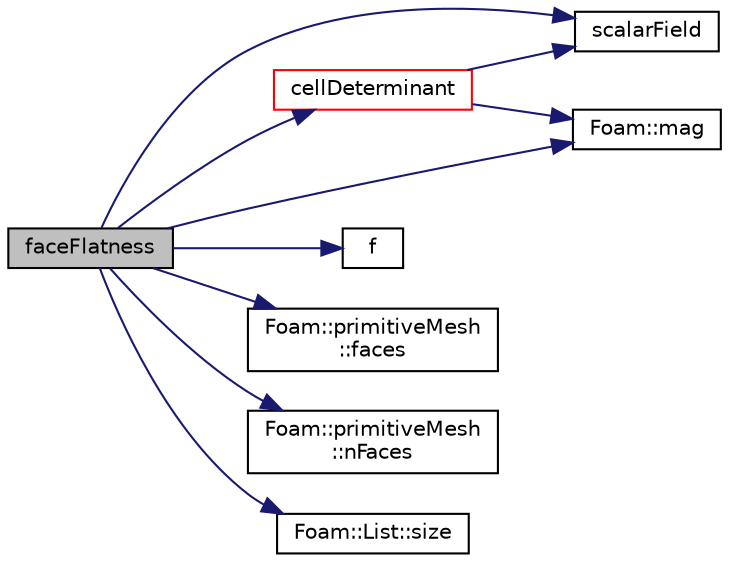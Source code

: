 digraph "faceFlatness"
{
  bgcolor="transparent";
  edge [fontname="Helvetica",fontsize="10",labelfontname="Helvetica",labelfontsize="10"];
  node [fontname="Helvetica",fontsize="10",shape=record];
  rankdir="LR";
  Node367 [label="faceFlatness",height=0.2,width=0.4,color="black", fillcolor="grey75", style="filled", fontcolor="black"];
  Node367 -> Node368 [color="midnightblue",fontsize="10",style="solid",fontname="Helvetica"];
  Node368 [label="cellDeterminant",height=0.2,width=0.4,color="red",URL="$a28689.html#aaeaed20e05a2c6778ed319091c34991c",tooltip="Generate cell determinant field. "];
  Node368 -> Node369 [color="midnightblue",fontsize="10",style="solid",fontname="Helvetica"];
  Node369 [label="scalarField",height=0.2,width=0.4,color="black",URL="$a19442.html#afcd8855c276a98ae9604b35c8fb5b81e"];
  Node368 -> Node373 [color="midnightblue",fontsize="10",style="solid",fontname="Helvetica"];
  Node373 [label="Foam::mag",height=0.2,width=0.4,color="black",URL="$a21851.html#a929da2a3fdcf3dacbbe0487d3a330dae"];
  Node367 -> Node383 [color="midnightblue",fontsize="10",style="solid",fontname="Helvetica"];
  Node383 [label="f",height=0.2,width=0.4,color="black",URL="$a18335.html#a888be93833ac7a23170555c69c690288"];
  Node367 -> Node384 [color="midnightblue",fontsize="10",style="solid",fontname="Helvetica"];
  Node384 [label="Foam::primitiveMesh\l::faces",height=0.2,width=0.4,color="black",URL="$a28685.html#a3669b3b29537f3a55bbd2ffa8c749f41",tooltip="Return faces. "];
  Node367 -> Node373 [color="midnightblue",fontsize="10",style="solid",fontname="Helvetica"];
  Node367 -> Node385 [color="midnightblue",fontsize="10",style="solid",fontname="Helvetica"];
  Node385 [label="Foam::primitiveMesh\l::nFaces",height=0.2,width=0.4,color="black",URL="$a28685.html#abe602c985a3c9ffa67176e969e77ca6f"];
  Node367 -> Node369 [color="midnightblue",fontsize="10",style="solid",fontname="Helvetica"];
  Node367 -> Node386 [color="midnightblue",fontsize="10",style="solid",fontname="Helvetica"];
  Node386 [label="Foam::List::size",height=0.2,width=0.4,color="black",URL="$a26833.html#a8a5f6fa29bd4b500caf186f60245b384",tooltip="Override size to be inconsistent with allocated storage. "];
}

